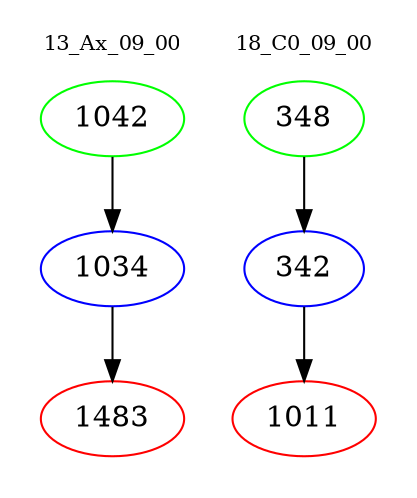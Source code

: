 digraph{
subgraph cluster_0 {
color = white
label = "13_Ax_09_00";
fontsize=10;
T0_1042 [label="1042", color="green"]
T0_1042 -> T0_1034 [color="black"]
T0_1034 [label="1034", color="blue"]
T0_1034 -> T0_1483 [color="black"]
T0_1483 [label="1483", color="red"]
}
subgraph cluster_1 {
color = white
label = "18_C0_09_00";
fontsize=10;
T1_348 [label="348", color="green"]
T1_348 -> T1_342 [color="black"]
T1_342 [label="342", color="blue"]
T1_342 -> T1_1011 [color="black"]
T1_1011 [label="1011", color="red"]
}
}
